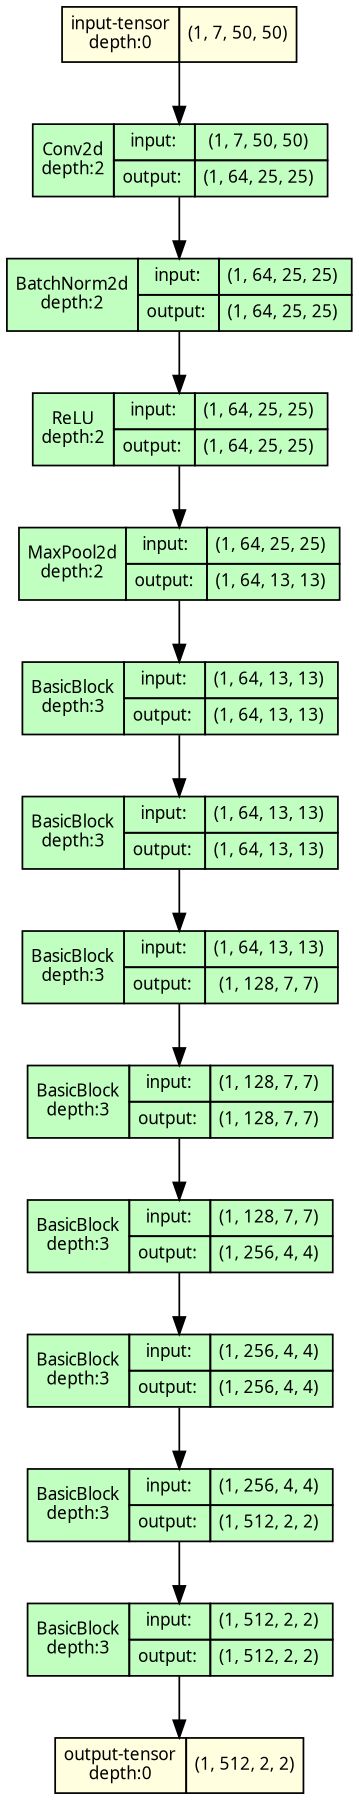 strict digraph selection_net {
	graph [ordering=in rankdir=TB size="12.0,12.0"]
	node [align=left fontname="Linux libertine" fontsize=10 height=0.2 margin=0 ranksep=0.1 shape=plaintext style=filled]
	edge [fontsize=10]
	0 [label=<
                    <TABLE BORDER="0" CELLBORDER="1"
                    CELLSPACING="0" CELLPADDING="4">
                        <TR><TD>input-tensor<BR/>depth:0</TD><TD>(1, 7, 50, 50)</TD></TR>
                    </TABLE>> fillcolor=lightyellow]
	1 [label=<
                    <TABLE BORDER="0" CELLBORDER="1"
                    CELLSPACING="0" CELLPADDING="4">
                    <TR>
                        <TD ROWSPAN="2">Conv2d<BR/>depth:2</TD>
                        <TD COLSPAN="2">input:</TD>
                        <TD COLSPAN="2">(1, 7, 50, 50) </TD>
                    </TR>
                    <TR>
                        <TD COLSPAN="2">output: </TD>
                        <TD COLSPAN="2">(1, 64, 25, 25) </TD>
                    </TR>
                    </TABLE>> fillcolor=darkseagreen1]
	2 [label=<
                    <TABLE BORDER="0" CELLBORDER="1"
                    CELLSPACING="0" CELLPADDING="4">
                    <TR>
                        <TD ROWSPAN="2">BatchNorm2d<BR/>depth:2</TD>
                        <TD COLSPAN="2">input:</TD>
                        <TD COLSPAN="2">(1, 64, 25, 25) </TD>
                    </TR>
                    <TR>
                        <TD COLSPAN="2">output: </TD>
                        <TD COLSPAN="2">(1, 64, 25, 25) </TD>
                    </TR>
                    </TABLE>> fillcolor=darkseagreen1]
	3 [label=<
                    <TABLE BORDER="0" CELLBORDER="1"
                    CELLSPACING="0" CELLPADDING="4">
                    <TR>
                        <TD ROWSPAN="2">ReLU<BR/>depth:2</TD>
                        <TD COLSPAN="2">input:</TD>
                        <TD COLSPAN="2">(1, 64, 25, 25) </TD>
                    </TR>
                    <TR>
                        <TD COLSPAN="2">output: </TD>
                        <TD COLSPAN="2">(1, 64, 25, 25) </TD>
                    </TR>
                    </TABLE>> fillcolor=darkseagreen1]
	4 [label=<
                    <TABLE BORDER="0" CELLBORDER="1"
                    CELLSPACING="0" CELLPADDING="4">
                    <TR>
                        <TD ROWSPAN="2">MaxPool2d<BR/>depth:2</TD>
                        <TD COLSPAN="2">input:</TD>
                        <TD COLSPAN="2">(1, 64, 25, 25) </TD>
                    </TR>
                    <TR>
                        <TD COLSPAN="2">output: </TD>
                        <TD COLSPAN="2">(1, 64, 13, 13) </TD>
                    </TR>
                    </TABLE>> fillcolor=darkseagreen1]
	5 [label=<
                    <TABLE BORDER="0" CELLBORDER="1"
                    CELLSPACING="0" CELLPADDING="4">
                    <TR>
                        <TD ROWSPAN="2">BasicBlock<BR/>depth:3</TD>
                        <TD COLSPAN="2">input:</TD>
                        <TD COLSPAN="2">(1, 64, 13, 13) </TD>
                    </TR>
                    <TR>
                        <TD COLSPAN="2">output: </TD>
                        <TD COLSPAN="2">(1, 64, 13, 13) </TD>
                    </TR>
                    </TABLE>> fillcolor=darkseagreen1]
	6 [label=<
                    <TABLE BORDER="0" CELLBORDER="1"
                    CELLSPACING="0" CELLPADDING="4">
                    <TR>
                        <TD ROWSPAN="2">BasicBlock<BR/>depth:3</TD>
                        <TD COLSPAN="2">input:</TD>
                        <TD COLSPAN="2">(1, 64, 13, 13) </TD>
                    </TR>
                    <TR>
                        <TD COLSPAN="2">output: </TD>
                        <TD COLSPAN="2">(1, 64, 13, 13) </TD>
                    </TR>
                    </TABLE>> fillcolor=darkseagreen1]
	7 [label=<
                    <TABLE BORDER="0" CELLBORDER="1"
                    CELLSPACING="0" CELLPADDING="4">
                    <TR>
                        <TD ROWSPAN="2">BasicBlock<BR/>depth:3</TD>
                        <TD COLSPAN="2">input:</TD>
                        <TD COLSPAN="2">(1, 64, 13, 13) </TD>
                    </TR>
                    <TR>
                        <TD COLSPAN="2">output: </TD>
                        <TD COLSPAN="2">(1, 128, 7, 7) </TD>
                    </TR>
                    </TABLE>> fillcolor=darkseagreen1]
	8 [label=<
                    <TABLE BORDER="0" CELLBORDER="1"
                    CELLSPACING="0" CELLPADDING="4">
                    <TR>
                        <TD ROWSPAN="2">BasicBlock<BR/>depth:3</TD>
                        <TD COLSPAN="2">input:</TD>
                        <TD COLSPAN="2">(1, 128, 7, 7) </TD>
                    </TR>
                    <TR>
                        <TD COLSPAN="2">output: </TD>
                        <TD COLSPAN="2">(1, 128, 7, 7) </TD>
                    </TR>
                    </TABLE>> fillcolor=darkseagreen1]
	9 [label=<
                    <TABLE BORDER="0" CELLBORDER="1"
                    CELLSPACING="0" CELLPADDING="4">
                    <TR>
                        <TD ROWSPAN="2">BasicBlock<BR/>depth:3</TD>
                        <TD COLSPAN="2">input:</TD>
                        <TD COLSPAN="2">(1, 128, 7, 7) </TD>
                    </TR>
                    <TR>
                        <TD COLSPAN="2">output: </TD>
                        <TD COLSPAN="2">(1, 256, 4, 4) </TD>
                    </TR>
                    </TABLE>> fillcolor=darkseagreen1]
	10 [label=<
                    <TABLE BORDER="0" CELLBORDER="1"
                    CELLSPACING="0" CELLPADDING="4">
                    <TR>
                        <TD ROWSPAN="2">BasicBlock<BR/>depth:3</TD>
                        <TD COLSPAN="2">input:</TD>
                        <TD COLSPAN="2">(1, 256, 4, 4) </TD>
                    </TR>
                    <TR>
                        <TD COLSPAN="2">output: </TD>
                        <TD COLSPAN="2">(1, 256, 4, 4) </TD>
                    </TR>
                    </TABLE>> fillcolor=darkseagreen1]
	11 [label=<
                    <TABLE BORDER="0" CELLBORDER="1"
                    CELLSPACING="0" CELLPADDING="4">
                    <TR>
                        <TD ROWSPAN="2">BasicBlock<BR/>depth:3</TD>
                        <TD COLSPAN="2">input:</TD>
                        <TD COLSPAN="2">(1, 256, 4, 4) </TD>
                    </TR>
                    <TR>
                        <TD COLSPAN="2">output: </TD>
                        <TD COLSPAN="2">(1, 512, 2, 2) </TD>
                    </TR>
                    </TABLE>> fillcolor=darkseagreen1]
	12 [label=<
                    <TABLE BORDER="0" CELLBORDER="1"
                    CELLSPACING="0" CELLPADDING="4">
                    <TR>
                        <TD ROWSPAN="2">BasicBlock<BR/>depth:3</TD>
                        <TD COLSPAN="2">input:</TD>
                        <TD COLSPAN="2">(1, 512, 2, 2) </TD>
                    </TR>
                    <TR>
                        <TD COLSPAN="2">output: </TD>
                        <TD COLSPAN="2">(1, 512, 2, 2) </TD>
                    </TR>
                    </TABLE>> fillcolor=darkseagreen1]
	13 [label=<
                    <TABLE BORDER="0" CELLBORDER="1"
                    CELLSPACING="0" CELLPADDING="4">
                        <TR><TD>output-tensor<BR/>depth:0</TD><TD>(1, 512, 2, 2)</TD></TR>
                    </TABLE>> fillcolor=lightyellow]
	0 -> 1
	1 -> 2
	2 -> 3
	3 -> 4
	4 -> 5
	5 -> 6
	6 -> 7
	7 -> 8
	8 -> 9
	9 -> 10
	10 -> 11
	11 -> 12
	12 -> 13
}
